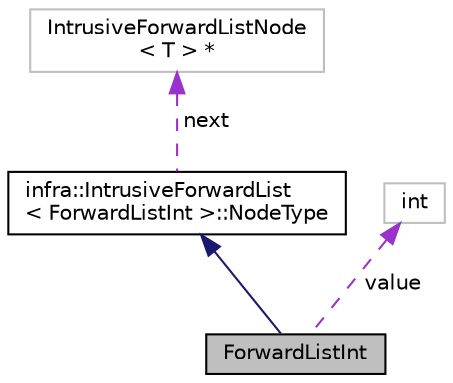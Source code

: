 digraph "ForwardListInt"
{
 // INTERACTIVE_SVG=YES
  edge [fontname="Helvetica",fontsize="10",labelfontname="Helvetica",labelfontsize="10"];
  node [fontname="Helvetica",fontsize="10",shape=record];
  Node2 [label="ForwardListInt",height=0.2,width=0.4,color="black", fillcolor="grey75", style="filled", fontcolor="black"];
  Node3 -> Node2 [dir="back",color="midnightblue",fontsize="10",style="solid",fontname="Helvetica"];
  Node3 [label="infra::IntrusiveForwardList\l\< ForwardListInt \>::NodeType",height=0.2,width=0.4,color="black", fillcolor="white", style="filled",URL="$d7/d4a/classinfra_1_1detail_1_1_intrusive_forward_list_node.html"];
  Node4 -> Node3 [dir="back",color="darkorchid3",fontsize="10",style="dashed",label=" next" ,fontname="Helvetica"];
  Node4 [label="IntrusiveForwardListNode\l\< T \> *",height=0.2,width=0.4,color="grey75", fillcolor="white", style="filled"];
  Node5 -> Node2 [dir="back",color="darkorchid3",fontsize="10",style="dashed",label=" value" ,fontname="Helvetica"];
  Node5 [label="int",height=0.2,width=0.4,color="grey75", fillcolor="white", style="filled"];
}
